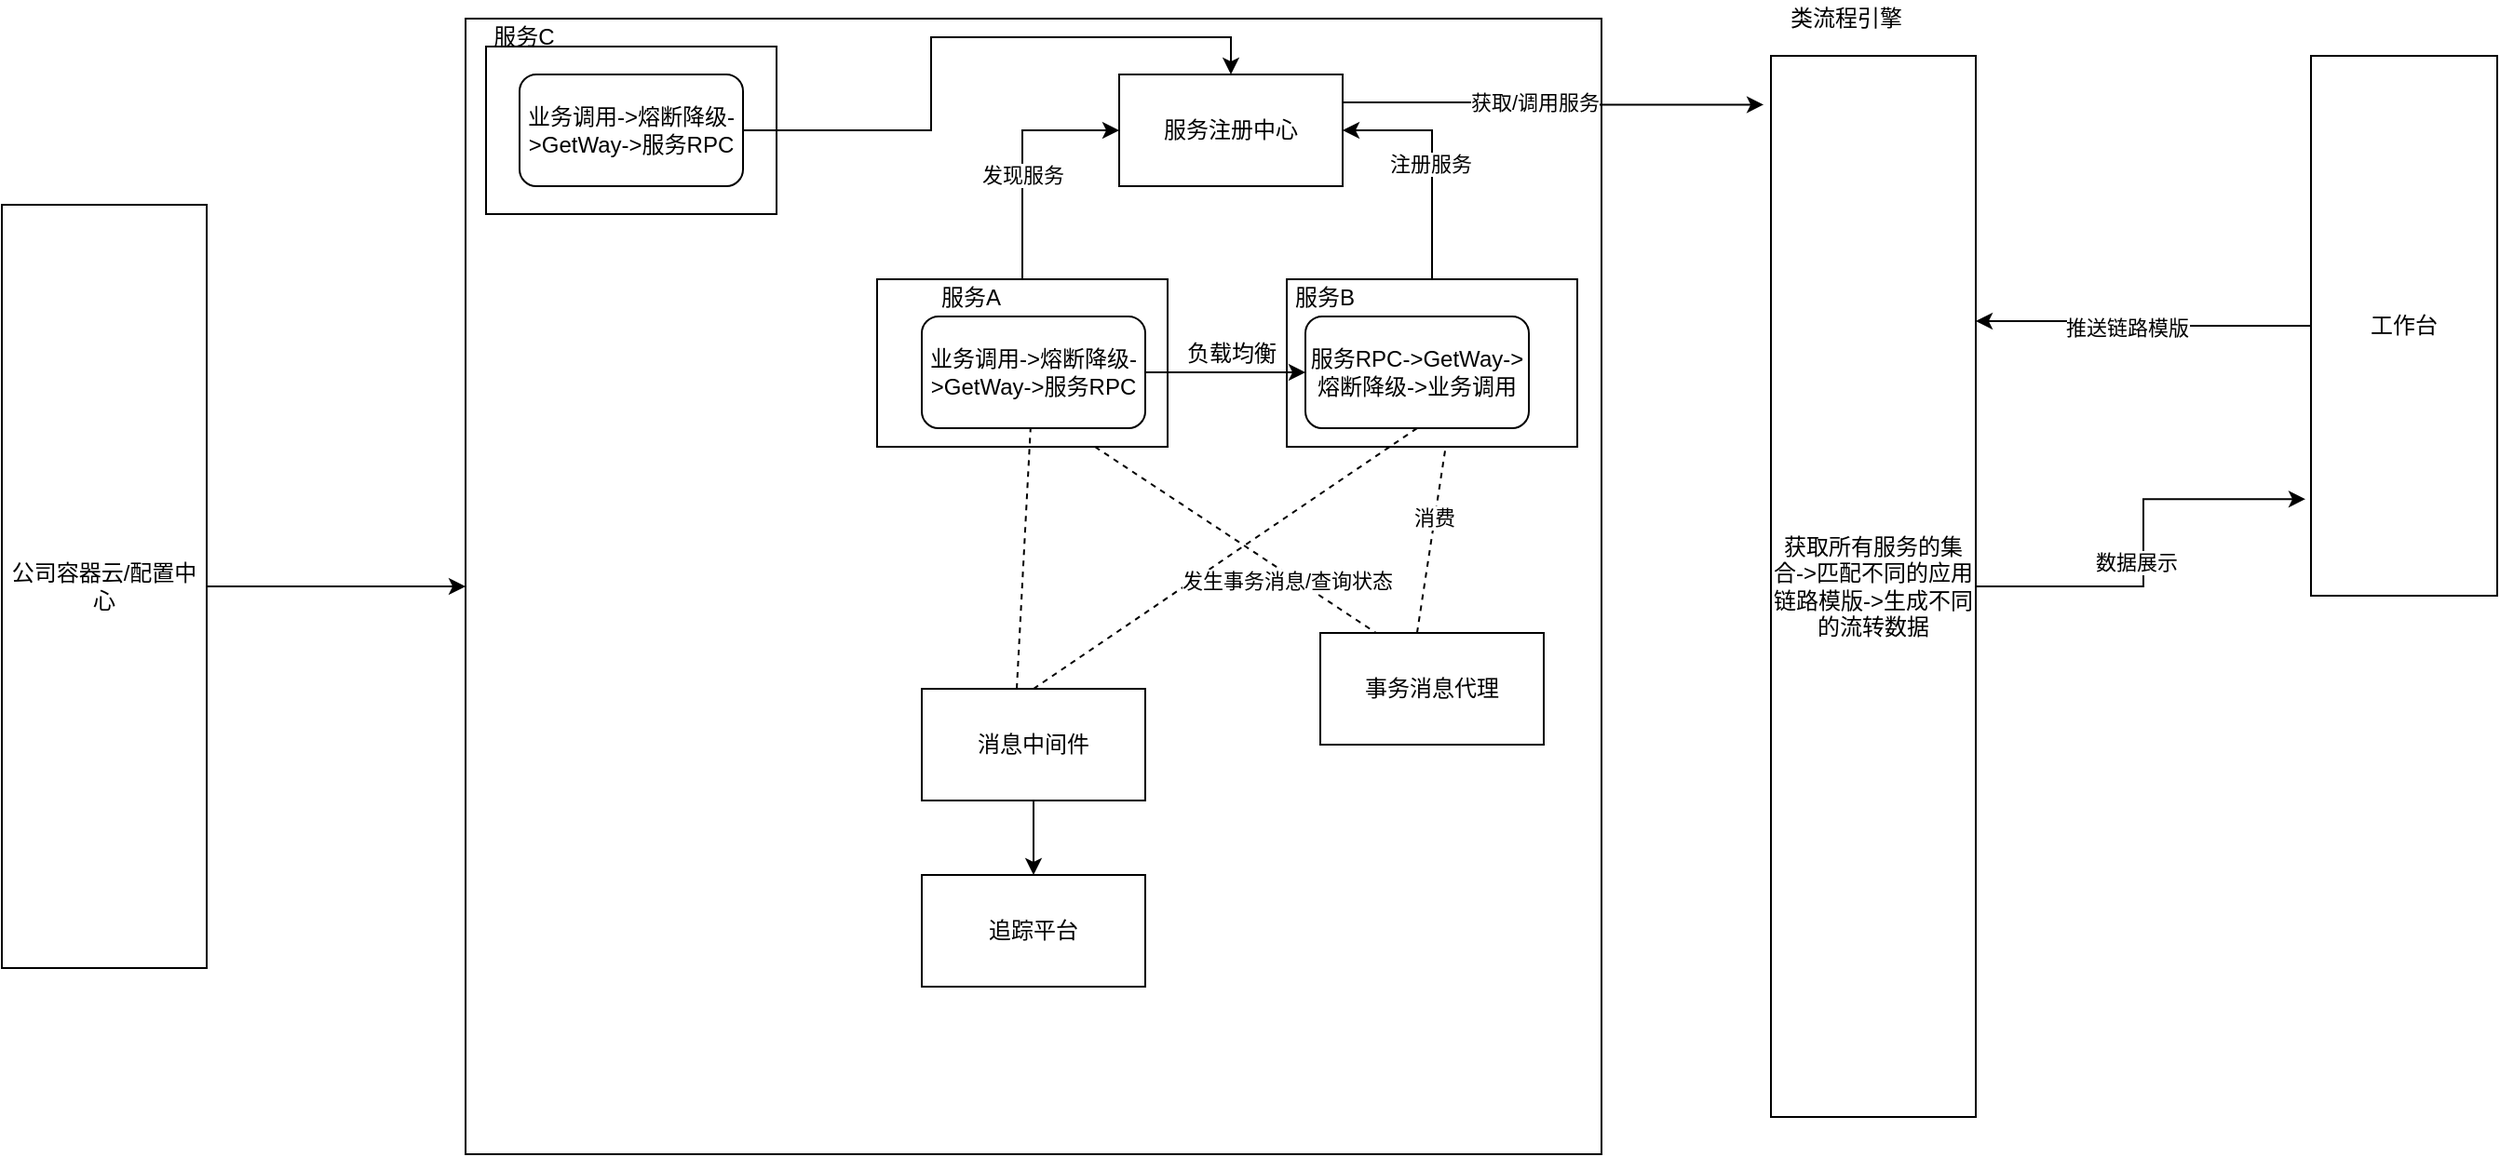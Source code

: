 <mxfile version="17.2.1" type="github">
  <diagram id="00MtoVXjWd5d-frnvjrM" name="Page-1">
    <mxGraphModel dx="2253" dy="794" grid="1" gridSize="10" guides="1" tooltips="1" connect="1" arrows="1" fold="1" page="1" pageScale="1" pageWidth="827" pageHeight="1169" math="0" shadow="0">
      <root>
        <mxCell id="0" />
        <mxCell id="1" parent="0" />
        <mxCell id="vpJ0kvzyL-LAIBEurBCN-57" value="" style="whiteSpace=wrap;html=1;aspect=fixed;" vertex="1" parent="1">
          <mxGeometry x="49" y="10" width="610" height="610" as="geometry" />
        </mxCell>
        <mxCell id="vpJ0kvzyL-LAIBEurBCN-18" style="edgeStyle=orthogonalEdgeStyle;rounded=0;orthogonalLoop=1;jettySize=auto;html=1;entryX=1;entryY=0.5;entryDx=0;entryDy=0;" edge="1" parent="1" source="vpJ0kvzyL-LAIBEurBCN-10" target="vpJ0kvzyL-LAIBEurBCN-15">
          <mxGeometry relative="1" as="geometry" />
        </mxCell>
        <mxCell id="vpJ0kvzyL-LAIBEurBCN-19" value="注册服务" style="edgeLabel;html=1;align=center;verticalAlign=middle;resizable=0;points=[];" vertex="1" connectable="0" parent="vpJ0kvzyL-LAIBEurBCN-18">
          <mxGeometry x="-0.031" y="1" relative="1" as="geometry">
            <mxPoint as="offset" />
          </mxGeometry>
        </mxCell>
        <mxCell id="vpJ0kvzyL-LAIBEurBCN-10" value="" style="rounded=0;whiteSpace=wrap;html=1;" vertex="1" parent="1">
          <mxGeometry x="490" y="150" width="156" height="90" as="geometry" />
        </mxCell>
        <mxCell id="vpJ0kvzyL-LAIBEurBCN-16" style="edgeStyle=orthogonalEdgeStyle;rounded=0;orthogonalLoop=1;jettySize=auto;html=1;entryX=0;entryY=0.5;entryDx=0;entryDy=0;" edge="1" parent="1" source="vpJ0kvzyL-LAIBEurBCN-9" target="vpJ0kvzyL-LAIBEurBCN-15">
          <mxGeometry relative="1" as="geometry" />
        </mxCell>
        <mxCell id="vpJ0kvzyL-LAIBEurBCN-17" value="发现服务" style="edgeLabel;html=1;align=center;verticalAlign=middle;resizable=0;points=[];" vertex="1" connectable="0" parent="vpJ0kvzyL-LAIBEurBCN-16">
          <mxGeometry x="-0.151" relative="1" as="geometry">
            <mxPoint as="offset" />
          </mxGeometry>
        </mxCell>
        <mxCell id="vpJ0kvzyL-LAIBEurBCN-9" value="" style="rounded=0;whiteSpace=wrap;html=1;" vertex="1" parent="1">
          <mxGeometry x="270" y="150" width="156" height="90" as="geometry" />
        </mxCell>
        <mxCell id="vpJ0kvzyL-LAIBEurBCN-13" style="edgeStyle=orthogonalEdgeStyle;rounded=0;orthogonalLoop=1;jettySize=auto;html=1;exitX=1;exitY=0.5;exitDx=0;exitDy=0;entryX=0;entryY=0.5;entryDx=0;entryDy=0;" edge="1" parent="1" source="vpJ0kvzyL-LAIBEurBCN-3" target="vpJ0kvzyL-LAIBEurBCN-6">
          <mxGeometry relative="1" as="geometry" />
        </mxCell>
        <mxCell id="vpJ0kvzyL-LAIBEurBCN-3" value="业务调用-&amp;gt;熔断降级-&amp;gt;GetWay-&amp;gt;服务RPC" style="rounded=1;whiteSpace=wrap;html=1;" vertex="1" parent="1">
          <mxGeometry x="294" y="170" width="120" height="60" as="geometry" />
        </mxCell>
        <mxCell id="vpJ0kvzyL-LAIBEurBCN-6" value="服务RPC-&amp;gt;GetWay-&amp;gt;熔断降级-&amp;gt;业务调用" style="rounded=1;whiteSpace=wrap;html=1;" vertex="1" parent="1">
          <mxGeometry x="500" y="170" width="120" height="60" as="geometry" />
        </mxCell>
        <mxCell id="vpJ0kvzyL-LAIBEurBCN-7" value="服务A" style="text;html=1;align=center;verticalAlign=middle;resizable=0;points=[];autosize=1;strokeColor=none;fillColor=none;" vertex="1" parent="1">
          <mxGeometry x="295" y="150" width="50" height="20" as="geometry" />
        </mxCell>
        <mxCell id="vpJ0kvzyL-LAIBEurBCN-8" value="服务B" style="text;html=1;align=center;verticalAlign=middle;resizable=0;points=[];autosize=1;strokeColor=none;fillColor=none;" vertex="1" parent="1">
          <mxGeometry x="485" y="150" width="50" height="20" as="geometry" />
        </mxCell>
        <mxCell id="vpJ0kvzyL-LAIBEurBCN-14" value="负载均衡" style="text;html=1;align=center;verticalAlign=middle;resizable=0;points=[];autosize=1;strokeColor=none;fillColor=none;" vertex="1" parent="1">
          <mxGeometry x="430" y="180" width="60" height="20" as="geometry" />
        </mxCell>
        <mxCell id="vpJ0kvzyL-LAIBEurBCN-42" style="edgeStyle=orthogonalEdgeStyle;rounded=0;orthogonalLoop=1;jettySize=auto;html=1;exitX=1;exitY=0.25;exitDx=0;exitDy=0;entryX=-0.036;entryY=0.046;entryDx=0;entryDy=0;entryPerimeter=0;" edge="1" parent="1" source="vpJ0kvzyL-LAIBEurBCN-15" target="vpJ0kvzyL-LAIBEurBCN-37">
          <mxGeometry relative="1" as="geometry" />
        </mxCell>
        <mxCell id="vpJ0kvzyL-LAIBEurBCN-43" value="获取/调用服务" style="edgeLabel;html=1;align=center;verticalAlign=middle;resizable=0;points=[];" vertex="1" connectable="0" parent="vpJ0kvzyL-LAIBEurBCN-42">
          <mxGeometry x="-0.093" relative="1" as="geometry">
            <mxPoint as="offset" />
          </mxGeometry>
        </mxCell>
        <mxCell id="vpJ0kvzyL-LAIBEurBCN-15" value="服务注册中心" style="rounded=0;whiteSpace=wrap;html=1;" vertex="1" parent="1">
          <mxGeometry x="400" y="40" width="120" height="60" as="geometry" />
        </mxCell>
        <mxCell id="vpJ0kvzyL-LAIBEurBCN-22" style="edgeStyle=orthogonalEdgeStyle;rounded=0;orthogonalLoop=1;jettySize=auto;html=1;" edge="1" parent="1" source="vpJ0kvzyL-LAIBEurBCN-21" target="vpJ0kvzyL-LAIBEurBCN-23">
          <mxGeometry relative="1" as="geometry">
            <mxPoint x="425" y="430" as="targetPoint" />
          </mxGeometry>
        </mxCell>
        <mxCell id="vpJ0kvzyL-LAIBEurBCN-21" value="消息中间件" style="rounded=0;whiteSpace=wrap;html=1;" vertex="1" parent="1">
          <mxGeometry x="294" y="370" width="120" height="60" as="geometry" />
        </mxCell>
        <mxCell id="vpJ0kvzyL-LAIBEurBCN-23" value="追踪平台" style="rounded=0;whiteSpace=wrap;html=1;" vertex="1" parent="1">
          <mxGeometry x="294" y="470" width="120" height="60" as="geometry" />
        </mxCell>
        <mxCell id="vpJ0kvzyL-LAIBEurBCN-26" value="事务消息代理" style="rounded=0;whiteSpace=wrap;html=1;" vertex="1" parent="1">
          <mxGeometry x="508" y="340" width="120" height="60" as="geometry" />
        </mxCell>
        <mxCell id="vpJ0kvzyL-LAIBEurBCN-29" value="" style="endArrow=none;dashed=1;html=1;rounded=0;exitX=0.425;exitY=0;exitDx=0;exitDy=0;exitPerimeter=0;" edge="1" parent="1" source="vpJ0kvzyL-LAIBEurBCN-21" target="vpJ0kvzyL-LAIBEurBCN-3">
          <mxGeometry width="50" height="50" relative="1" as="geometry">
            <mxPoint x="480" y="320" as="sourcePoint" />
            <mxPoint x="530" y="270" as="targetPoint" />
          </mxGeometry>
        </mxCell>
        <mxCell id="vpJ0kvzyL-LAIBEurBCN-31" value="" style="endArrow=none;dashed=1;html=1;rounded=0;entryX=0.5;entryY=1;entryDx=0;entryDy=0;exitX=0.5;exitY=0;exitDx=0;exitDy=0;" edge="1" parent="1" source="vpJ0kvzyL-LAIBEurBCN-21" target="vpJ0kvzyL-LAIBEurBCN-6">
          <mxGeometry width="50" height="50" relative="1" as="geometry">
            <mxPoint x="480" y="320" as="sourcePoint" />
            <mxPoint x="530" y="270" as="targetPoint" />
          </mxGeometry>
        </mxCell>
        <mxCell id="vpJ0kvzyL-LAIBEurBCN-33" value="" style="endArrow=none;dashed=1;html=1;rounded=0;exitX=0.75;exitY=1;exitDx=0;exitDy=0;entryX=0.25;entryY=0;entryDx=0;entryDy=0;" edge="1" parent="1" source="vpJ0kvzyL-LAIBEurBCN-9" target="vpJ0kvzyL-LAIBEurBCN-26">
          <mxGeometry width="50" height="50" relative="1" as="geometry">
            <mxPoint x="480" y="320" as="sourcePoint" />
            <mxPoint x="530" y="270" as="targetPoint" />
          </mxGeometry>
        </mxCell>
        <mxCell id="vpJ0kvzyL-LAIBEurBCN-35" value="发生事务消息/查询状态" style="edgeLabel;html=1;align=center;verticalAlign=middle;resizable=0;points=[];" vertex="1" connectable="0" parent="vpJ0kvzyL-LAIBEurBCN-33">
          <mxGeometry x="0.387" y="-3" relative="1" as="geometry">
            <mxPoint as="offset" />
          </mxGeometry>
        </mxCell>
        <mxCell id="vpJ0kvzyL-LAIBEurBCN-34" value="" style="endArrow=none;dashed=1;html=1;rounded=0;entryX=0.545;entryY=1.022;entryDx=0;entryDy=0;entryPerimeter=0;exitX=0.433;exitY=0;exitDx=0;exitDy=0;exitPerimeter=0;" edge="1" parent="1" source="vpJ0kvzyL-LAIBEurBCN-26" target="vpJ0kvzyL-LAIBEurBCN-10">
          <mxGeometry width="50" height="50" relative="1" as="geometry">
            <mxPoint x="560" y="330" as="sourcePoint" />
            <mxPoint x="530" y="270" as="targetPoint" />
          </mxGeometry>
        </mxCell>
        <mxCell id="vpJ0kvzyL-LAIBEurBCN-36" value="消费" style="edgeLabel;html=1;align=center;verticalAlign=middle;resizable=0;points=[];" vertex="1" connectable="0" parent="vpJ0kvzyL-LAIBEurBCN-34">
          <mxGeometry x="0.264" relative="1" as="geometry">
            <mxPoint x="-1" as="offset" />
          </mxGeometry>
        </mxCell>
        <mxCell id="vpJ0kvzyL-LAIBEurBCN-53" style="edgeStyle=orthogonalEdgeStyle;rounded=0;orthogonalLoop=1;jettySize=auto;html=1;entryX=-0.03;entryY=0.821;entryDx=0;entryDy=0;entryPerimeter=0;" edge="1" parent="1" source="vpJ0kvzyL-LAIBEurBCN-37" target="vpJ0kvzyL-LAIBEurBCN-46">
          <mxGeometry relative="1" as="geometry" />
        </mxCell>
        <mxCell id="vpJ0kvzyL-LAIBEurBCN-54" value="数据展示" style="edgeLabel;html=1;align=center;verticalAlign=middle;resizable=0;points=[];" vertex="1" connectable="0" parent="vpJ0kvzyL-LAIBEurBCN-53">
          <mxGeometry x="-0.08" y="4" relative="1" as="geometry">
            <mxPoint as="offset" />
          </mxGeometry>
        </mxCell>
        <mxCell id="vpJ0kvzyL-LAIBEurBCN-37" value="获取所有服务的集合-&amp;gt;匹配不同的应用链路模版-&amp;gt;生成不同的流转数据" style="rounded=0;whiteSpace=wrap;html=1;" vertex="1" parent="1">
          <mxGeometry x="750" y="30" width="110" height="570" as="geometry" />
        </mxCell>
        <mxCell id="vpJ0kvzyL-LAIBEurBCN-38" value="" style="rounded=0;whiteSpace=wrap;html=1;" vertex="1" parent="1">
          <mxGeometry x="60" y="25" width="156" height="90" as="geometry" />
        </mxCell>
        <mxCell id="vpJ0kvzyL-LAIBEurBCN-40" style="edgeStyle=orthogonalEdgeStyle;rounded=0;orthogonalLoop=1;jettySize=auto;html=1;entryX=0.5;entryY=0;entryDx=0;entryDy=0;" edge="1" parent="1" source="vpJ0kvzyL-LAIBEurBCN-39" target="vpJ0kvzyL-LAIBEurBCN-15">
          <mxGeometry relative="1" as="geometry" />
        </mxCell>
        <mxCell id="vpJ0kvzyL-LAIBEurBCN-39" value="业务调用-&amp;gt;熔断降级-&amp;gt;GetWay-&amp;gt;服务RPC" style="rounded=1;whiteSpace=wrap;html=1;" vertex="1" parent="1">
          <mxGeometry x="78" y="40" width="120" height="60" as="geometry" />
        </mxCell>
        <mxCell id="vpJ0kvzyL-LAIBEurBCN-41" value="服务C" style="text;html=1;align=center;verticalAlign=middle;resizable=0;points=[];autosize=1;strokeColor=none;fillColor=none;" vertex="1" parent="1">
          <mxGeometry x="55" y="10" width="50" height="20" as="geometry" />
        </mxCell>
        <mxCell id="vpJ0kvzyL-LAIBEurBCN-45" value="类流程引擎" style="text;html=1;align=center;verticalAlign=middle;resizable=0;points=[];autosize=1;strokeColor=none;fillColor=none;" vertex="1" parent="1">
          <mxGeometry x="750" width="80" height="20" as="geometry" />
        </mxCell>
        <mxCell id="vpJ0kvzyL-LAIBEurBCN-51" style="edgeStyle=orthogonalEdgeStyle;rounded=0;orthogonalLoop=1;jettySize=auto;html=1;entryX=1;entryY=0.25;entryDx=0;entryDy=0;" edge="1" parent="1" source="vpJ0kvzyL-LAIBEurBCN-46" target="vpJ0kvzyL-LAIBEurBCN-37">
          <mxGeometry relative="1" as="geometry">
            <mxPoint x="880" y="200" as="targetPoint" />
          </mxGeometry>
        </mxCell>
        <mxCell id="vpJ0kvzyL-LAIBEurBCN-52" value="推送链路模版" style="edgeLabel;html=1;align=center;verticalAlign=middle;resizable=0;points=[];" vertex="1" connectable="0" parent="vpJ0kvzyL-LAIBEurBCN-51">
          <mxGeometry x="0.123" y="3" relative="1" as="geometry">
            <mxPoint x="1" as="offset" />
          </mxGeometry>
        </mxCell>
        <mxCell id="vpJ0kvzyL-LAIBEurBCN-46" value="工作台" style="rounded=0;whiteSpace=wrap;html=1;" vertex="1" parent="1">
          <mxGeometry x="1040" y="30" width="100" height="290" as="geometry" />
        </mxCell>
        <mxCell id="vpJ0kvzyL-LAIBEurBCN-56" style="edgeStyle=orthogonalEdgeStyle;rounded=0;orthogonalLoop=1;jettySize=auto;html=1;" edge="1" parent="1" source="vpJ0kvzyL-LAIBEurBCN-55" target="vpJ0kvzyL-LAIBEurBCN-57">
          <mxGeometry relative="1" as="geometry">
            <mxPoint x="20" y="230" as="targetPoint" />
          </mxGeometry>
        </mxCell>
        <mxCell id="vpJ0kvzyL-LAIBEurBCN-55" value="公司容器云/配置中心" style="rounded=0;whiteSpace=wrap;html=1;" vertex="1" parent="1">
          <mxGeometry x="-200" y="110" width="110" height="410" as="geometry" />
        </mxCell>
      </root>
    </mxGraphModel>
  </diagram>
</mxfile>
